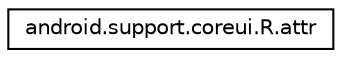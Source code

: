 digraph "Graphical Class Hierarchy"
{
 // INTERACTIVE_SVG=YES
 // LATEX_PDF_SIZE
  edge [fontname="Helvetica",fontsize="10",labelfontname="Helvetica",labelfontsize="10"];
  node [fontname="Helvetica",fontsize="10",shape=record];
  rankdir="LR";
  Node0 [label="android.support.coreui.R.attr",height=0.2,width=0.4,color="black", fillcolor="white", style="filled",URL="$classandroid_1_1support_1_1coreui_1_1_r_1_1attr.html",tooltip=" "];
}
